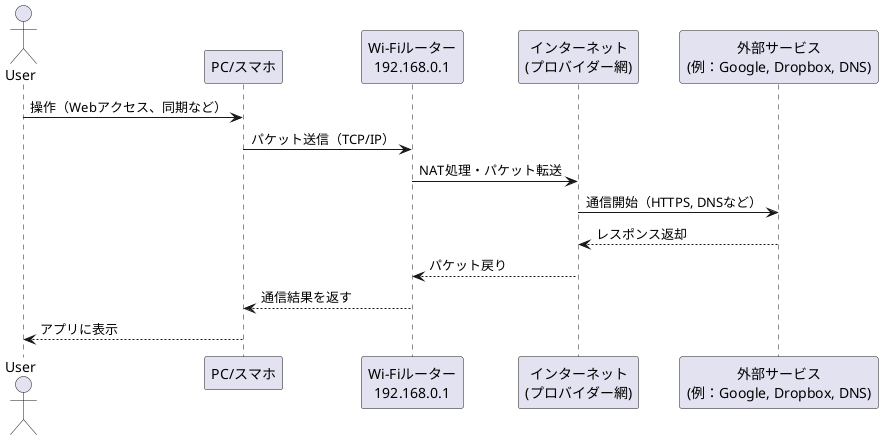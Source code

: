 @startuml
actor User as ユーザー
participant "PC/スマホ" as Device
participant "Wi-Fiルーター\n192.168.0.1" as Router
participant "インターネット\n(プロバイダー網)" as Internet
participant "外部サービス\n(例：Google, Dropbox, DNS)" as External

ユーザー -> Device : 操作（Webアクセス、同期など）
Device -> Router : パケット送信（TCP/IP）
Router -> Internet : NAT処理・パケット転送
Internet -> External : 通信開始（HTTPS, DNSなど）
External --> Internet : レスポンス返却
Internet --> Router : パケット戻り
Router --> Device : 通信結果を返す
Device --> ユーザー : アプリに表示
@enduml